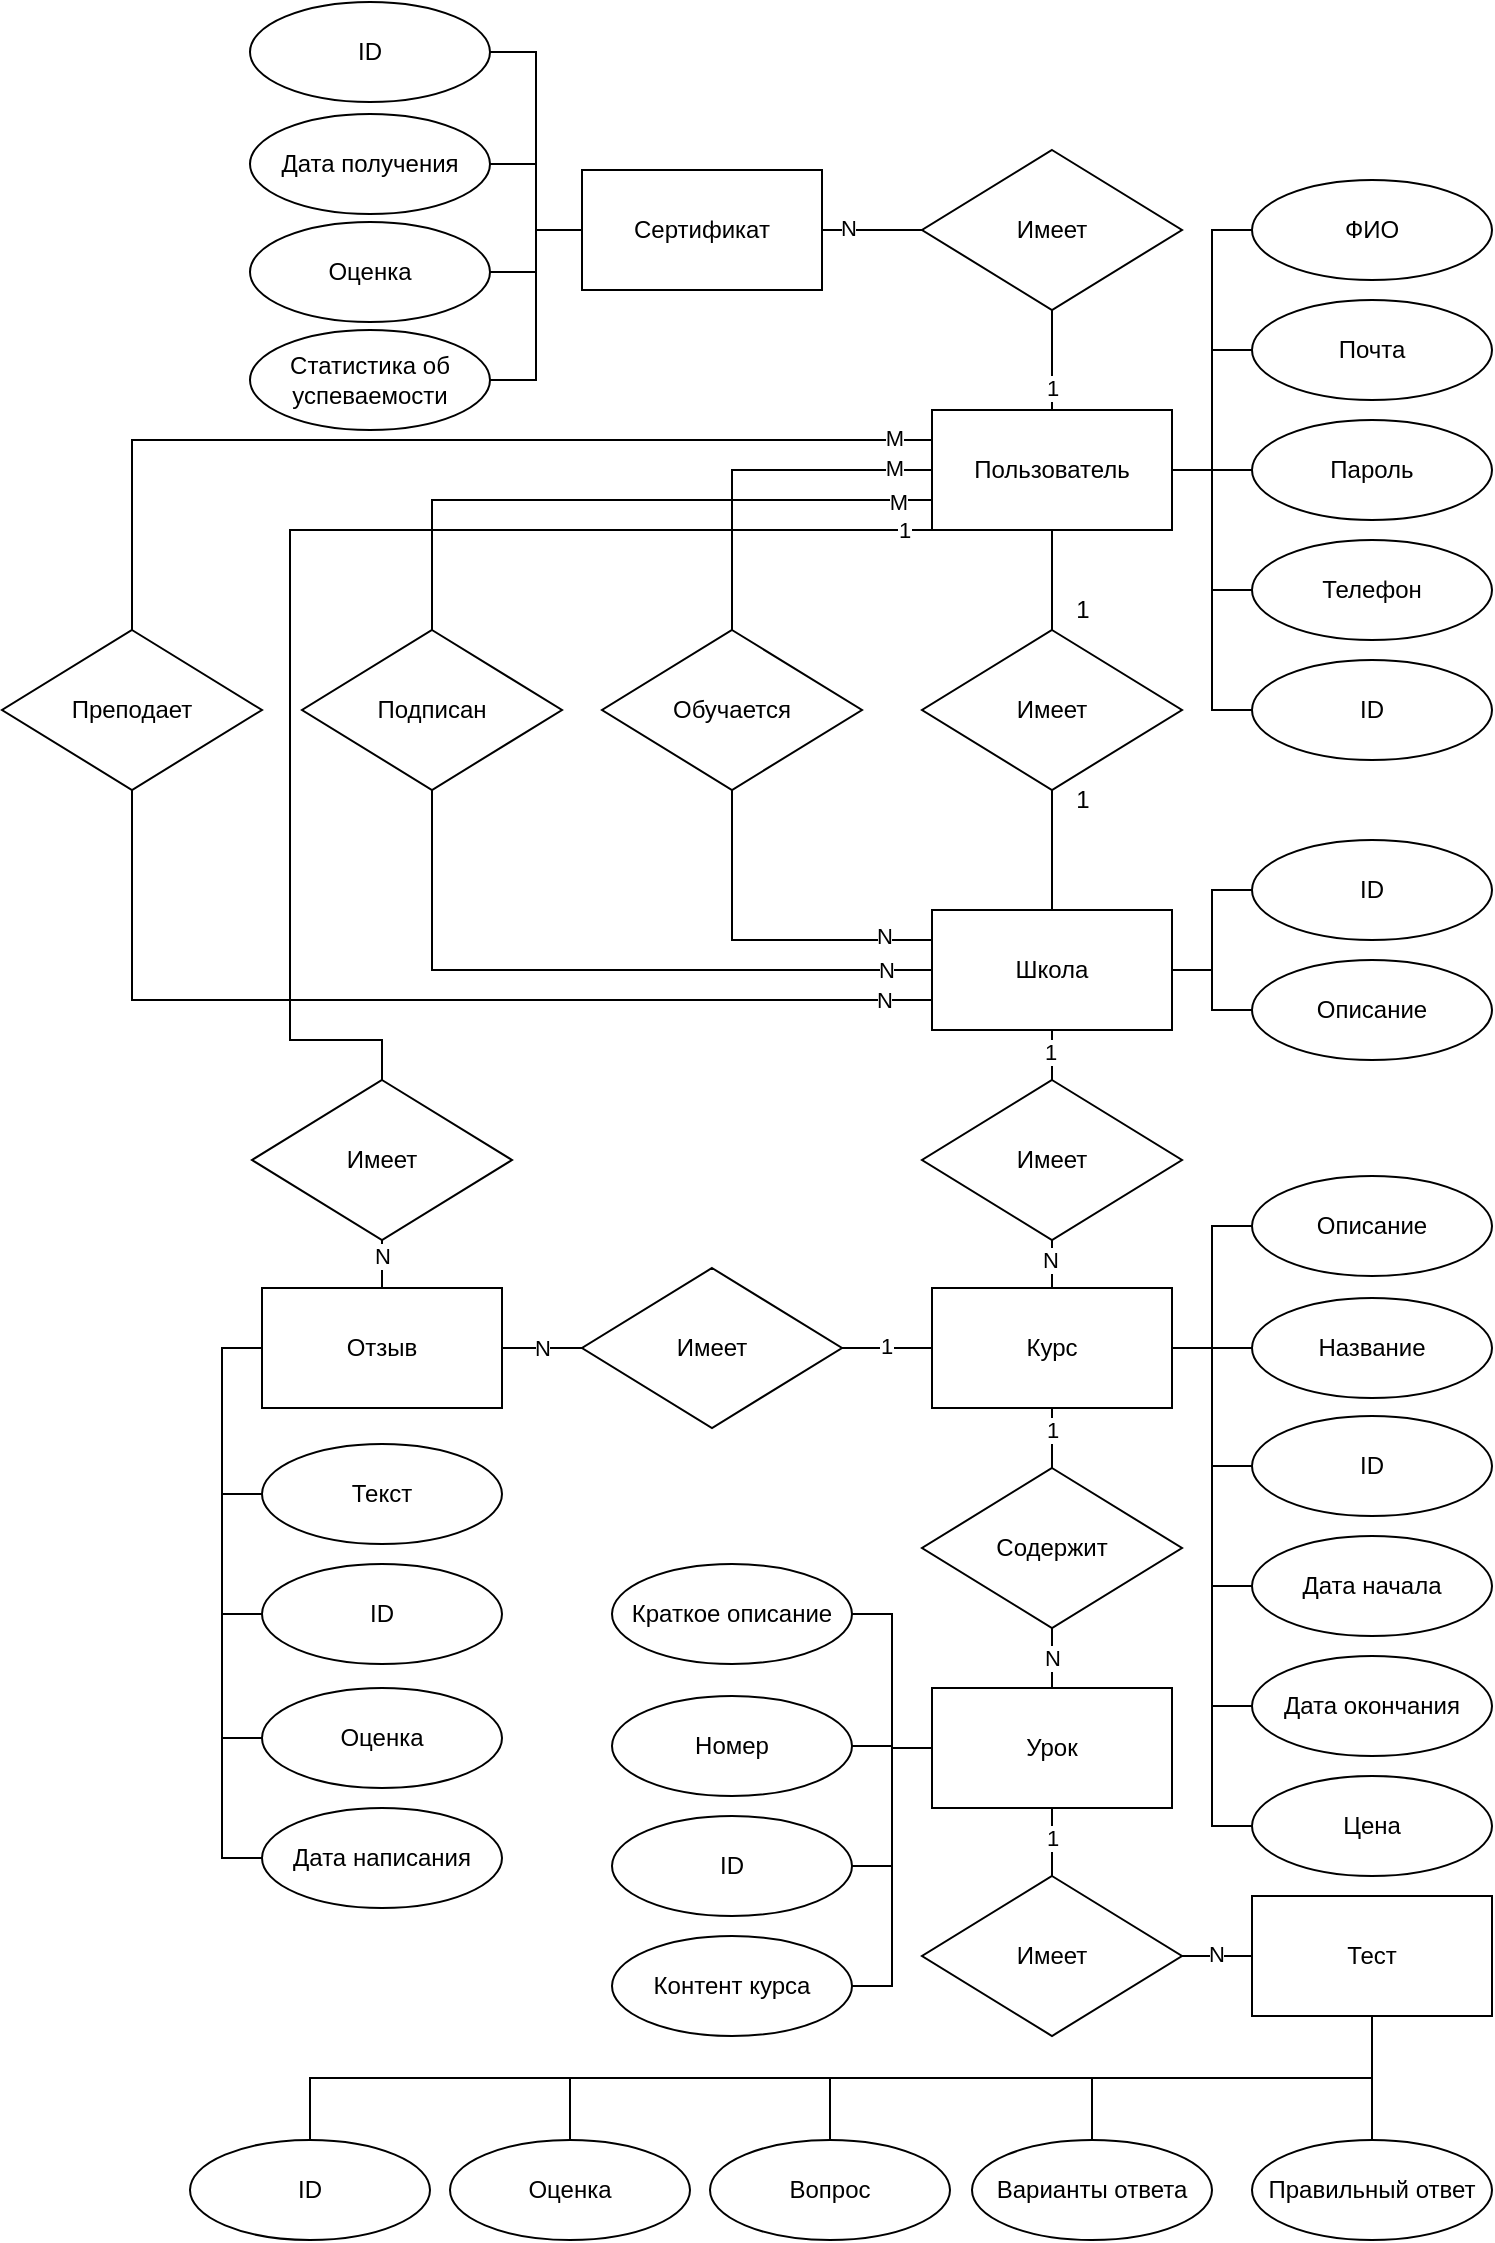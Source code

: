 <mxfile version="22.1.2" type="device">
  <diagram name="Page-1" id="x6YaAhDP7O0NWMj4q5g-">
    <mxGraphModel dx="1196" dy="899" grid="1" gridSize="10" guides="1" tooltips="1" connect="1" arrows="1" fold="1" page="1" pageScale="1" pageWidth="827" pageHeight="1169" math="0" shadow="0">
      <root>
        <mxCell id="0" />
        <mxCell id="1" parent="0" />
        <mxCell id="wmuh265id5Z9wnBF3gp4-1" style="edgeStyle=orthogonalEdgeStyle;rounded=0;orthogonalLoop=1;jettySize=auto;html=1;exitX=1;exitY=0.5;exitDx=0;exitDy=0;entryX=0;entryY=0.5;entryDx=0;entryDy=0;endArrow=none;endFill=0;" edge="1" parent="1" source="wmuh265id5Z9wnBF3gp4-7" target="wmuh265id5Z9wnBF3gp4-8">
          <mxGeometry relative="1" as="geometry" />
        </mxCell>
        <mxCell id="wmuh265id5Z9wnBF3gp4-2" style="edgeStyle=orthogonalEdgeStyle;rounded=0;orthogonalLoop=1;jettySize=auto;html=1;exitX=1;exitY=0.5;exitDx=0;exitDy=0;entryX=0;entryY=0.5;entryDx=0;entryDy=0;endArrow=none;endFill=0;" edge="1" parent="1" source="wmuh265id5Z9wnBF3gp4-7" target="wmuh265id5Z9wnBF3gp4-9">
          <mxGeometry relative="1" as="geometry" />
        </mxCell>
        <mxCell id="wmuh265id5Z9wnBF3gp4-3" style="edgeStyle=orthogonalEdgeStyle;rounded=0;orthogonalLoop=1;jettySize=auto;html=1;exitX=1;exitY=0.5;exitDx=0;exitDy=0;entryX=0;entryY=0.5;entryDx=0;entryDy=0;endArrow=none;endFill=0;" edge="1" parent="1" source="wmuh265id5Z9wnBF3gp4-7" target="wmuh265id5Z9wnBF3gp4-10">
          <mxGeometry relative="1" as="geometry" />
        </mxCell>
        <mxCell id="wmuh265id5Z9wnBF3gp4-4" style="edgeStyle=orthogonalEdgeStyle;rounded=0;orthogonalLoop=1;jettySize=auto;html=1;exitX=1;exitY=0.5;exitDx=0;exitDy=0;entryX=0;entryY=0.5;entryDx=0;entryDy=0;endArrow=none;endFill=0;" edge="1" parent="1" source="wmuh265id5Z9wnBF3gp4-7" target="wmuh265id5Z9wnBF3gp4-11">
          <mxGeometry relative="1" as="geometry" />
        </mxCell>
        <mxCell id="wmuh265id5Z9wnBF3gp4-5" style="edgeStyle=orthogonalEdgeStyle;rounded=0;orthogonalLoop=1;jettySize=auto;html=1;exitX=1;exitY=0.5;exitDx=0;exitDy=0;entryX=0;entryY=0.5;entryDx=0;entryDy=0;endArrow=none;endFill=0;" edge="1" parent="1" source="wmuh265id5Z9wnBF3gp4-7" target="wmuh265id5Z9wnBF3gp4-12">
          <mxGeometry relative="1" as="geometry" />
        </mxCell>
        <mxCell id="wmuh265id5Z9wnBF3gp4-6" style="edgeStyle=orthogonalEdgeStyle;rounded=0;orthogonalLoop=1;jettySize=auto;html=1;exitX=0.5;exitY=1;exitDx=0;exitDy=0;entryX=0.5;entryY=0;entryDx=0;entryDy=0;endArrow=none;endFill=0;" edge="1" parent="1" source="wmuh265id5Z9wnBF3gp4-7" target="wmuh265id5Z9wnBF3gp4-14">
          <mxGeometry relative="1" as="geometry" />
        </mxCell>
        <mxCell id="wmuh265id5Z9wnBF3gp4-41" style="edgeStyle=orthogonalEdgeStyle;rounded=0;orthogonalLoop=1;jettySize=auto;html=1;exitX=0.5;exitY=0;exitDx=0;exitDy=0;entryX=0.5;entryY=1;entryDx=0;entryDy=0;endArrow=none;endFill=0;" edge="1" parent="1" source="wmuh265id5Z9wnBF3gp4-7" target="wmuh265id5Z9wnBF3gp4-39">
          <mxGeometry relative="1" as="geometry" />
        </mxCell>
        <mxCell id="wmuh265id5Z9wnBF3gp4-96" value="1" style="edgeLabel;html=1;align=center;verticalAlign=middle;resizable=0;points=[];" vertex="1" connectable="0" parent="wmuh265id5Z9wnBF3gp4-41">
          <mxGeometry x="-0.5" relative="1" as="geometry">
            <mxPoint y="1" as="offset" />
          </mxGeometry>
        </mxCell>
        <mxCell id="wmuh265id5Z9wnBF3gp4-45" style="edgeStyle=orthogonalEdgeStyle;rounded=0;orthogonalLoop=1;jettySize=auto;html=1;exitX=0;exitY=0.75;exitDx=0;exitDy=0;entryX=0.5;entryY=0;entryDx=0;entryDy=0;endArrow=none;endFill=0;" edge="1" parent="1" source="wmuh265id5Z9wnBF3gp4-7" target="wmuh265id5Z9wnBF3gp4-44">
          <mxGeometry relative="1" as="geometry" />
        </mxCell>
        <mxCell id="wmuh265id5Z9wnBF3gp4-101" value="M" style="edgeLabel;html=1;align=center;verticalAlign=middle;resizable=0;points=[];" vertex="1" connectable="0" parent="wmuh265id5Z9wnBF3gp4-45">
          <mxGeometry x="-0.892" y="1" relative="1" as="geometry">
            <mxPoint as="offset" />
          </mxGeometry>
        </mxCell>
        <mxCell id="wmuh265id5Z9wnBF3gp4-77" style="edgeStyle=orthogonalEdgeStyle;rounded=0;orthogonalLoop=1;jettySize=auto;html=1;exitX=0;exitY=0.5;exitDx=0;exitDy=0;entryX=0.5;entryY=0;entryDx=0;entryDy=0;endArrow=none;endFill=0;" edge="1" parent="1" source="wmuh265id5Z9wnBF3gp4-7" target="wmuh265id5Z9wnBF3gp4-24">
          <mxGeometry relative="1" as="geometry" />
        </mxCell>
        <mxCell id="wmuh265id5Z9wnBF3gp4-99" value="M" style="edgeLabel;html=1;align=center;verticalAlign=middle;resizable=0;points=[];" vertex="1" connectable="0" parent="wmuh265id5Z9wnBF3gp4-77">
          <mxGeometry x="-0.789" y="-1" relative="1" as="geometry">
            <mxPoint as="offset" />
          </mxGeometry>
        </mxCell>
        <mxCell id="wmuh265id5Z9wnBF3gp4-80" style="edgeStyle=orthogonalEdgeStyle;rounded=0;orthogonalLoop=1;jettySize=auto;html=1;exitX=0;exitY=0.25;exitDx=0;exitDy=0;entryX=0.5;entryY=0;entryDx=0;entryDy=0;endArrow=none;endFill=0;" edge="1" parent="1" source="wmuh265id5Z9wnBF3gp4-7" target="wmuh265id5Z9wnBF3gp4-79">
          <mxGeometry relative="1" as="geometry" />
        </mxCell>
        <mxCell id="wmuh265id5Z9wnBF3gp4-102" value="M" style="edgeLabel;html=1;align=center;verticalAlign=middle;resizable=0;points=[];" vertex="1" connectable="0" parent="wmuh265id5Z9wnBF3gp4-80">
          <mxGeometry x="-0.923" y="-1" relative="1" as="geometry">
            <mxPoint as="offset" />
          </mxGeometry>
        </mxCell>
        <mxCell id="wmuh265id5Z9wnBF3gp4-112" style="edgeStyle=orthogonalEdgeStyle;rounded=0;orthogonalLoop=1;jettySize=auto;html=1;exitX=0;exitY=1;exitDx=0;exitDy=0;entryX=0.5;entryY=0;entryDx=0;entryDy=0;endArrow=none;endFill=0;" edge="1" parent="1" source="wmuh265id5Z9wnBF3gp4-7" target="wmuh265id5Z9wnBF3gp4-109">
          <mxGeometry relative="1" as="geometry">
            <Array as="points">
              <mxPoint x="150" y="265" />
              <mxPoint x="150" y="520" />
              <mxPoint x="196" y="520" />
            </Array>
          </mxGeometry>
        </mxCell>
        <mxCell id="wmuh265id5Z9wnBF3gp4-114" value="1" style="edgeLabel;html=1;align=center;verticalAlign=middle;resizable=0;points=[];" vertex="1" connectable="0" parent="wmuh265id5Z9wnBF3gp4-112">
          <mxGeometry x="-0.957" y="2" relative="1" as="geometry">
            <mxPoint y="-2" as="offset" />
          </mxGeometry>
        </mxCell>
        <mxCell id="wmuh265id5Z9wnBF3gp4-7" value="Пользователь" style="rounded=0;whiteSpace=wrap;html=1;" vertex="1" parent="1">
          <mxGeometry x="471" y="205" width="120" height="60" as="geometry" />
        </mxCell>
        <mxCell id="wmuh265id5Z9wnBF3gp4-8" value="ФИО" style="ellipse;whiteSpace=wrap;html=1;" vertex="1" parent="1">
          <mxGeometry x="631" y="90" width="120" height="50" as="geometry" />
        </mxCell>
        <mxCell id="wmuh265id5Z9wnBF3gp4-9" value="Почта" style="ellipse;whiteSpace=wrap;html=1;" vertex="1" parent="1">
          <mxGeometry x="631" y="150" width="120" height="50" as="geometry" />
        </mxCell>
        <mxCell id="wmuh265id5Z9wnBF3gp4-10" value="Пароль" style="ellipse;whiteSpace=wrap;html=1;" vertex="1" parent="1">
          <mxGeometry x="631" y="210" width="120" height="50" as="geometry" />
        </mxCell>
        <mxCell id="wmuh265id5Z9wnBF3gp4-11" value="Телефон" style="ellipse;whiteSpace=wrap;html=1;" vertex="1" parent="1">
          <mxGeometry x="631" y="270" width="120" height="50" as="geometry" />
        </mxCell>
        <mxCell id="wmuh265id5Z9wnBF3gp4-12" value="ID&lt;br&gt;" style="ellipse;whiteSpace=wrap;html=1;" vertex="1" parent="1">
          <mxGeometry x="631" y="330" width="120" height="50" as="geometry" />
        </mxCell>
        <mxCell id="wmuh265id5Z9wnBF3gp4-13" style="edgeStyle=orthogonalEdgeStyle;rounded=0;orthogonalLoop=1;jettySize=auto;html=1;exitX=0.5;exitY=1;exitDx=0;exitDy=0;entryX=0.5;entryY=0;entryDx=0;entryDy=0;endArrow=none;endFill=0;" edge="1" parent="1" source="wmuh265id5Z9wnBF3gp4-14" target="wmuh265id5Z9wnBF3gp4-16">
          <mxGeometry relative="1" as="geometry" />
        </mxCell>
        <mxCell id="wmuh265id5Z9wnBF3gp4-14" value="Имеет" style="rhombus;whiteSpace=wrap;html=1;" vertex="1" parent="1">
          <mxGeometry x="466" y="315" width="130" height="80" as="geometry" />
        </mxCell>
        <mxCell id="wmuh265id5Z9wnBF3gp4-15" style="edgeStyle=orthogonalEdgeStyle;rounded=0;orthogonalLoop=1;jettySize=auto;html=1;exitX=1;exitY=0.5;exitDx=0;exitDy=0;entryX=0;entryY=0.5;entryDx=0;entryDy=0;endArrow=none;endFill=0;" edge="1" parent="1" source="wmuh265id5Z9wnBF3gp4-16" target="wmuh265id5Z9wnBF3gp4-17">
          <mxGeometry relative="1" as="geometry" />
        </mxCell>
        <mxCell id="wmuh265id5Z9wnBF3gp4-23" style="edgeStyle=orthogonalEdgeStyle;rounded=0;orthogonalLoop=1;jettySize=auto;html=1;exitX=1;exitY=0.5;exitDx=0;exitDy=0;entryX=0;entryY=0.5;entryDx=0;entryDy=0;endArrow=none;endFill=0;" edge="1" parent="1" source="wmuh265id5Z9wnBF3gp4-16" target="wmuh265id5Z9wnBF3gp4-22">
          <mxGeometry relative="1" as="geometry" />
        </mxCell>
        <mxCell id="wmuh265id5Z9wnBF3gp4-30" style="edgeStyle=orthogonalEdgeStyle;rounded=0;orthogonalLoop=1;jettySize=auto;html=1;exitX=0.5;exitY=1;exitDx=0;exitDy=0;entryX=0.5;entryY=0;entryDx=0;entryDy=0;endArrow=none;endFill=0;" edge="1" parent="1" source="wmuh265id5Z9wnBF3gp4-16" target="wmuh265id5Z9wnBF3gp4-28">
          <mxGeometry relative="1" as="geometry" />
        </mxCell>
        <mxCell id="wmuh265id5Z9wnBF3gp4-104" value="1" style="edgeLabel;html=1;align=center;verticalAlign=middle;resizable=0;points=[];" vertex="1" connectable="0" parent="wmuh265id5Z9wnBF3gp4-30">
          <mxGeometry x="-0.16" y="-1" relative="1" as="geometry">
            <mxPoint as="offset" />
          </mxGeometry>
        </mxCell>
        <mxCell id="wmuh265id5Z9wnBF3gp4-16" value="Школа" style="rounded=0;whiteSpace=wrap;html=1;" vertex="1" parent="1">
          <mxGeometry x="471" y="455" width="120" height="60" as="geometry" />
        </mxCell>
        <mxCell id="wmuh265id5Z9wnBF3gp4-17" value="ID&lt;br&gt;" style="ellipse;whiteSpace=wrap;html=1;" vertex="1" parent="1">
          <mxGeometry x="631" y="420" width="120" height="50" as="geometry" />
        </mxCell>
        <mxCell id="wmuh265id5Z9wnBF3gp4-18" value="1" style="text;html=1;align=center;verticalAlign=middle;resizable=0;points=[];autosize=1;strokeColor=none;fillColor=none;" vertex="1" parent="1">
          <mxGeometry x="531" y="290" width="30" height="30" as="geometry" />
        </mxCell>
        <mxCell id="wmuh265id5Z9wnBF3gp4-19" value="1" style="text;html=1;align=center;verticalAlign=middle;resizable=0;points=[];autosize=1;strokeColor=none;fillColor=none;" vertex="1" parent="1">
          <mxGeometry x="531" y="385" width="30" height="30" as="geometry" />
        </mxCell>
        <mxCell id="wmuh265id5Z9wnBF3gp4-22" value="Описание" style="ellipse;whiteSpace=wrap;html=1;" vertex="1" parent="1">
          <mxGeometry x="631" y="480" width="120" height="50" as="geometry" />
        </mxCell>
        <mxCell id="wmuh265id5Z9wnBF3gp4-82" style="edgeStyle=orthogonalEdgeStyle;rounded=0;orthogonalLoop=1;jettySize=auto;html=1;exitX=0.5;exitY=1;exitDx=0;exitDy=0;entryX=0;entryY=0.25;entryDx=0;entryDy=0;endArrow=none;endFill=0;" edge="1" parent="1" source="wmuh265id5Z9wnBF3gp4-24" target="wmuh265id5Z9wnBF3gp4-16">
          <mxGeometry relative="1" as="geometry" />
        </mxCell>
        <mxCell id="wmuh265id5Z9wnBF3gp4-98" value="N" style="edgeLabel;html=1;align=center;verticalAlign=middle;resizable=0;points=[];" vertex="1" connectable="0" parent="wmuh265id5Z9wnBF3gp4-82">
          <mxGeometry x="0.726" y="3" relative="1" as="geometry">
            <mxPoint y="1" as="offset" />
          </mxGeometry>
        </mxCell>
        <mxCell id="wmuh265id5Z9wnBF3gp4-24" value="Обучается" style="rhombus;whiteSpace=wrap;html=1;" vertex="1" parent="1">
          <mxGeometry x="306" y="315" width="130" height="80" as="geometry" />
        </mxCell>
        <mxCell id="wmuh265id5Z9wnBF3gp4-33" style="edgeStyle=orthogonalEdgeStyle;rounded=0;orthogonalLoop=1;jettySize=auto;html=1;exitX=0.5;exitY=1;exitDx=0;exitDy=0;entryX=0.5;entryY=0;entryDx=0;entryDy=0;endArrow=none;endFill=0;" edge="1" parent="1" source="wmuh265id5Z9wnBF3gp4-27" target="wmuh265id5Z9wnBF3gp4-32">
          <mxGeometry relative="1" as="geometry" />
        </mxCell>
        <mxCell id="wmuh265id5Z9wnBF3gp4-107" value="1" style="edgeLabel;html=1;align=center;verticalAlign=middle;resizable=0;points=[];" vertex="1" connectable="0" parent="wmuh265id5Z9wnBF3gp4-33">
          <mxGeometry x="-0.3" relative="1" as="geometry">
            <mxPoint as="offset" />
          </mxGeometry>
        </mxCell>
        <mxCell id="wmuh265id5Z9wnBF3gp4-37" style="edgeStyle=orthogonalEdgeStyle;rounded=0;orthogonalLoop=1;jettySize=auto;html=1;exitX=0;exitY=0.5;exitDx=0;exitDy=0;entryX=1;entryY=0.5;entryDx=0;entryDy=0;endArrow=none;endFill=0;" edge="1" parent="1" source="wmuh265id5Z9wnBF3gp4-27" target="wmuh265id5Z9wnBF3gp4-35">
          <mxGeometry relative="1" as="geometry" />
        </mxCell>
        <mxCell id="wmuh265id5Z9wnBF3gp4-106" value="1" style="edgeLabel;html=1;align=center;verticalAlign=middle;resizable=0;points=[];" vertex="1" connectable="0" parent="wmuh265id5Z9wnBF3gp4-37">
          <mxGeometry x="0.022" y="-1" relative="1" as="geometry">
            <mxPoint as="offset" />
          </mxGeometry>
        </mxCell>
        <mxCell id="wmuh265id5Z9wnBF3gp4-52" style="edgeStyle=orthogonalEdgeStyle;rounded=0;orthogonalLoop=1;jettySize=auto;html=1;exitX=1;exitY=0.5;exitDx=0;exitDy=0;entryX=0;entryY=0.5;entryDx=0;entryDy=0;endArrow=none;endFill=0;" edge="1" parent="1" source="wmuh265id5Z9wnBF3gp4-27" target="wmuh265id5Z9wnBF3gp4-47">
          <mxGeometry relative="1" as="geometry" />
        </mxCell>
        <mxCell id="wmuh265id5Z9wnBF3gp4-53" style="edgeStyle=orthogonalEdgeStyle;rounded=0;orthogonalLoop=1;jettySize=auto;html=1;exitX=1;exitY=0.5;exitDx=0;exitDy=0;entryX=0;entryY=0.5;entryDx=0;entryDy=0;endArrow=none;endFill=0;" edge="1" parent="1" source="wmuh265id5Z9wnBF3gp4-27" target="wmuh265id5Z9wnBF3gp4-48">
          <mxGeometry relative="1" as="geometry" />
        </mxCell>
        <mxCell id="wmuh265id5Z9wnBF3gp4-54" style="edgeStyle=orthogonalEdgeStyle;rounded=0;orthogonalLoop=1;jettySize=auto;html=1;exitX=1;exitY=0.5;exitDx=0;exitDy=0;entryX=0;entryY=0.5;entryDx=0;entryDy=0;endArrow=none;endFill=0;" edge="1" parent="1" source="wmuh265id5Z9wnBF3gp4-27" target="wmuh265id5Z9wnBF3gp4-49">
          <mxGeometry relative="1" as="geometry" />
        </mxCell>
        <mxCell id="wmuh265id5Z9wnBF3gp4-55" style="edgeStyle=orthogonalEdgeStyle;rounded=0;orthogonalLoop=1;jettySize=auto;html=1;exitX=1;exitY=0.5;exitDx=0;exitDy=0;entryX=0;entryY=0.5;entryDx=0;entryDy=0;endArrow=none;endFill=0;" edge="1" parent="1" source="wmuh265id5Z9wnBF3gp4-27" target="wmuh265id5Z9wnBF3gp4-50">
          <mxGeometry relative="1" as="geometry" />
        </mxCell>
        <mxCell id="wmuh265id5Z9wnBF3gp4-56" style="edgeStyle=orthogonalEdgeStyle;rounded=0;orthogonalLoop=1;jettySize=auto;html=1;exitX=1;exitY=0.5;exitDx=0;exitDy=0;entryX=0;entryY=0.5;entryDx=0;entryDy=0;endArrow=none;endFill=0;" edge="1" parent="1" source="wmuh265id5Z9wnBF3gp4-27" target="wmuh265id5Z9wnBF3gp4-51">
          <mxGeometry relative="1" as="geometry" />
        </mxCell>
        <mxCell id="wmuh265id5Z9wnBF3gp4-120" style="edgeStyle=orthogonalEdgeStyle;rounded=0;orthogonalLoop=1;jettySize=auto;html=1;exitX=1;exitY=0.5;exitDx=0;exitDy=0;entryX=0;entryY=0.5;entryDx=0;entryDy=0;endArrow=none;endFill=0;" edge="1" parent="1" source="wmuh265id5Z9wnBF3gp4-27" target="wmuh265id5Z9wnBF3gp4-119">
          <mxGeometry relative="1" as="geometry" />
        </mxCell>
        <mxCell id="wmuh265id5Z9wnBF3gp4-27" value="Курс" style="rounded=0;whiteSpace=wrap;html=1;" vertex="1" parent="1">
          <mxGeometry x="471" y="644" width="120" height="60" as="geometry" />
        </mxCell>
        <mxCell id="wmuh265id5Z9wnBF3gp4-29" style="edgeStyle=orthogonalEdgeStyle;rounded=0;orthogonalLoop=1;jettySize=auto;html=1;exitX=0.5;exitY=1;exitDx=0;exitDy=0;entryX=0.5;entryY=0;entryDx=0;entryDy=0;endArrow=none;endFill=0;" edge="1" parent="1" source="wmuh265id5Z9wnBF3gp4-28" target="wmuh265id5Z9wnBF3gp4-27">
          <mxGeometry relative="1" as="geometry" />
        </mxCell>
        <mxCell id="wmuh265id5Z9wnBF3gp4-105" value="N" style="edgeLabel;html=1;align=center;verticalAlign=middle;resizable=0;points=[];" vertex="1" connectable="0" parent="wmuh265id5Z9wnBF3gp4-29">
          <mxGeometry x="-0.208" y="-1" relative="1" as="geometry">
            <mxPoint as="offset" />
          </mxGeometry>
        </mxCell>
        <mxCell id="wmuh265id5Z9wnBF3gp4-28" value="Имеет" style="rhombus;whiteSpace=wrap;html=1;" vertex="1" parent="1">
          <mxGeometry x="466" y="540" width="130" height="80" as="geometry" />
        </mxCell>
        <mxCell id="wmuh265id5Z9wnBF3gp4-61" style="edgeStyle=orthogonalEdgeStyle;rounded=0;orthogonalLoop=1;jettySize=auto;html=1;exitX=0;exitY=0.5;exitDx=0;exitDy=0;entryX=1;entryY=0.5;entryDx=0;entryDy=0;endArrow=none;endFill=0;" edge="1" parent="1" source="wmuh265id5Z9wnBF3gp4-31" target="wmuh265id5Z9wnBF3gp4-57">
          <mxGeometry relative="1" as="geometry" />
        </mxCell>
        <mxCell id="wmuh265id5Z9wnBF3gp4-62" style="edgeStyle=orthogonalEdgeStyle;rounded=0;orthogonalLoop=1;jettySize=auto;html=1;exitX=0;exitY=0.5;exitDx=0;exitDy=0;entryX=1;entryY=0.5;entryDx=0;entryDy=0;endArrow=none;endFill=0;" edge="1" parent="1" source="wmuh265id5Z9wnBF3gp4-31" target="wmuh265id5Z9wnBF3gp4-58">
          <mxGeometry relative="1" as="geometry" />
        </mxCell>
        <mxCell id="wmuh265id5Z9wnBF3gp4-64" style="edgeStyle=orthogonalEdgeStyle;rounded=0;orthogonalLoop=1;jettySize=auto;html=1;exitX=0;exitY=0.5;exitDx=0;exitDy=0;entryX=1;entryY=0.5;entryDx=0;entryDy=0;endArrow=none;endFill=0;" edge="1" parent="1" source="wmuh265id5Z9wnBF3gp4-31" target="wmuh265id5Z9wnBF3gp4-59">
          <mxGeometry relative="1" as="geometry" />
        </mxCell>
        <mxCell id="wmuh265id5Z9wnBF3gp4-65" style="edgeStyle=orthogonalEdgeStyle;rounded=0;orthogonalLoop=1;jettySize=auto;html=1;exitX=0;exitY=0.5;exitDx=0;exitDy=0;entryX=1;entryY=0.5;entryDx=0;entryDy=0;endArrow=none;endFill=0;" edge="1" parent="1" source="wmuh265id5Z9wnBF3gp4-31" target="wmuh265id5Z9wnBF3gp4-60">
          <mxGeometry relative="1" as="geometry" />
        </mxCell>
        <mxCell id="wmuh265id5Z9wnBF3gp4-117" style="edgeStyle=orthogonalEdgeStyle;rounded=0;orthogonalLoop=1;jettySize=auto;html=1;exitX=0.5;exitY=1;exitDx=0;exitDy=0;entryX=0.5;entryY=0;entryDx=0;entryDy=0;endArrow=none;endFill=0;" edge="1" parent="1" source="wmuh265id5Z9wnBF3gp4-31" target="wmuh265id5Z9wnBF3gp4-115">
          <mxGeometry relative="1" as="geometry" />
        </mxCell>
        <mxCell id="wmuh265id5Z9wnBF3gp4-132" value="1" style="edgeLabel;html=1;align=center;verticalAlign=middle;resizable=0;points=[];" vertex="1" connectable="0" parent="wmuh265id5Z9wnBF3gp4-117">
          <mxGeometry x="-0.155" y="1" relative="1" as="geometry">
            <mxPoint x="-1" as="offset" />
          </mxGeometry>
        </mxCell>
        <mxCell id="wmuh265id5Z9wnBF3gp4-31" value="Урок" style="rounded=0;whiteSpace=wrap;html=1;" vertex="1" parent="1">
          <mxGeometry x="471" y="844" width="120" height="60" as="geometry" />
        </mxCell>
        <mxCell id="wmuh265id5Z9wnBF3gp4-34" value="N" style="edgeStyle=orthogonalEdgeStyle;rounded=0;orthogonalLoop=1;jettySize=auto;html=1;exitX=0.5;exitY=1;exitDx=0;exitDy=0;entryX=0.5;entryY=0;entryDx=0;entryDy=0;endArrow=none;endFill=0;" edge="1" parent="1" source="wmuh265id5Z9wnBF3gp4-32" target="wmuh265id5Z9wnBF3gp4-31">
          <mxGeometry relative="1" as="geometry" />
        </mxCell>
        <mxCell id="wmuh265id5Z9wnBF3gp4-32" value="Содержит" style="rhombus;whiteSpace=wrap;html=1;" vertex="1" parent="1">
          <mxGeometry x="466" y="734" width="130" height="80" as="geometry" />
        </mxCell>
        <mxCell id="wmuh265id5Z9wnBF3gp4-38" value="N" style="edgeStyle=orthogonalEdgeStyle;rounded=0;orthogonalLoop=1;jettySize=auto;html=1;exitX=0;exitY=0.5;exitDx=0;exitDy=0;entryX=1;entryY=0.5;entryDx=0;entryDy=0;endArrow=none;endFill=0;" edge="1" parent="1" source="wmuh265id5Z9wnBF3gp4-35" target="wmuh265id5Z9wnBF3gp4-36">
          <mxGeometry relative="1" as="geometry" />
        </mxCell>
        <mxCell id="wmuh265id5Z9wnBF3gp4-35" value="Имеет" style="rhombus;whiteSpace=wrap;html=1;" vertex="1" parent="1">
          <mxGeometry x="296" y="634" width="130" height="80" as="geometry" />
        </mxCell>
        <mxCell id="wmuh265id5Z9wnBF3gp4-72" style="edgeStyle=orthogonalEdgeStyle;rounded=0;orthogonalLoop=1;jettySize=auto;html=1;exitX=0;exitY=0.5;exitDx=0;exitDy=0;entryX=0;entryY=0.5;entryDx=0;entryDy=0;endArrow=none;endFill=0;" edge="1" parent="1" source="wmuh265id5Z9wnBF3gp4-36" target="wmuh265id5Z9wnBF3gp4-66">
          <mxGeometry relative="1" as="geometry" />
        </mxCell>
        <mxCell id="wmuh265id5Z9wnBF3gp4-73" style="edgeStyle=orthogonalEdgeStyle;rounded=0;orthogonalLoop=1;jettySize=auto;html=1;exitX=0;exitY=0.5;exitDx=0;exitDy=0;entryX=0;entryY=0.5;entryDx=0;entryDy=0;endArrow=none;endFill=0;" edge="1" parent="1" source="wmuh265id5Z9wnBF3gp4-36" target="wmuh265id5Z9wnBF3gp4-68">
          <mxGeometry relative="1" as="geometry" />
        </mxCell>
        <mxCell id="wmuh265id5Z9wnBF3gp4-74" style="edgeStyle=orthogonalEdgeStyle;rounded=0;orthogonalLoop=1;jettySize=auto;html=1;exitX=0;exitY=0.5;exitDx=0;exitDy=0;entryX=0;entryY=0.5;entryDx=0;entryDy=0;endArrow=none;endFill=0;" edge="1" parent="1" source="wmuh265id5Z9wnBF3gp4-36" target="wmuh265id5Z9wnBF3gp4-70">
          <mxGeometry relative="1" as="geometry" />
        </mxCell>
        <mxCell id="wmuh265id5Z9wnBF3gp4-76" style="edgeStyle=orthogonalEdgeStyle;rounded=0;orthogonalLoop=1;jettySize=auto;html=1;exitX=0;exitY=0.5;exitDx=0;exitDy=0;entryX=0;entryY=0.5;entryDx=0;entryDy=0;endArrow=none;endFill=0;" edge="1" parent="1" source="wmuh265id5Z9wnBF3gp4-36" target="wmuh265id5Z9wnBF3gp4-71">
          <mxGeometry relative="1" as="geometry" />
        </mxCell>
        <mxCell id="wmuh265id5Z9wnBF3gp4-36" value="Отзыв" style="rounded=0;whiteSpace=wrap;html=1;" vertex="1" parent="1">
          <mxGeometry x="136" y="644" width="120" height="60" as="geometry" />
        </mxCell>
        <mxCell id="wmuh265id5Z9wnBF3gp4-42" style="edgeStyle=orthogonalEdgeStyle;rounded=0;orthogonalLoop=1;jettySize=auto;html=1;exitX=0;exitY=0.5;exitDx=0;exitDy=0;entryX=1;entryY=0.5;entryDx=0;entryDy=0;endArrow=none;endFill=0;" edge="1" parent="1" source="wmuh265id5Z9wnBF3gp4-39" target="wmuh265id5Z9wnBF3gp4-40">
          <mxGeometry relative="1" as="geometry" />
        </mxCell>
        <mxCell id="wmuh265id5Z9wnBF3gp4-97" value="N" style="edgeLabel;html=1;align=center;verticalAlign=middle;resizable=0;points=[];" vertex="1" connectable="0" parent="wmuh265id5Z9wnBF3gp4-42">
          <mxGeometry x="0.48" y="-1" relative="1" as="geometry">
            <mxPoint as="offset" />
          </mxGeometry>
        </mxCell>
        <mxCell id="wmuh265id5Z9wnBF3gp4-39" value="Имеет" style="rhombus;whiteSpace=wrap;html=1;" vertex="1" parent="1">
          <mxGeometry x="466" y="75" width="130" height="80" as="geometry" />
        </mxCell>
        <mxCell id="wmuh265id5Z9wnBF3gp4-89" style="edgeStyle=orthogonalEdgeStyle;rounded=0;orthogonalLoop=1;jettySize=auto;html=1;exitX=0;exitY=0.5;exitDx=0;exitDy=0;entryX=1;entryY=0.5;entryDx=0;entryDy=0;endArrow=none;endFill=0;" edge="1" parent="1" source="wmuh265id5Z9wnBF3gp4-40" target="wmuh265id5Z9wnBF3gp4-85">
          <mxGeometry relative="1" as="geometry" />
        </mxCell>
        <mxCell id="wmuh265id5Z9wnBF3gp4-90" style="edgeStyle=orthogonalEdgeStyle;rounded=0;orthogonalLoop=1;jettySize=auto;html=1;exitX=0;exitY=0.5;exitDx=0;exitDy=0;entryX=1;entryY=0.5;entryDx=0;entryDy=0;endArrow=none;endFill=0;" edge="1" parent="1" source="wmuh265id5Z9wnBF3gp4-40" target="wmuh265id5Z9wnBF3gp4-86">
          <mxGeometry relative="1" as="geometry" />
        </mxCell>
        <mxCell id="wmuh265id5Z9wnBF3gp4-92" style="edgeStyle=orthogonalEdgeStyle;rounded=0;orthogonalLoop=1;jettySize=auto;html=1;exitX=0;exitY=0.5;exitDx=0;exitDy=0;entryX=1;entryY=0.5;entryDx=0;entryDy=0;endArrow=none;endFill=0;" edge="1" parent="1" source="wmuh265id5Z9wnBF3gp4-40" target="wmuh265id5Z9wnBF3gp4-87">
          <mxGeometry relative="1" as="geometry" />
        </mxCell>
        <mxCell id="wmuh265id5Z9wnBF3gp4-93" style="edgeStyle=orthogonalEdgeStyle;rounded=0;orthogonalLoop=1;jettySize=auto;html=1;exitX=0;exitY=0.5;exitDx=0;exitDy=0;entryX=1;entryY=0.5;entryDx=0;entryDy=0;endArrow=none;endFill=0;" edge="1" parent="1" source="wmuh265id5Z9wnBF3gp4-40" target="wmuh265id5Z9wnBF3gp4-88">
          <mxGeometry relative="1" as="geometry" />
        </mxCell>
        <mxCell id="wmuh265id5Z9wnBF3gp4-40" value="Сертификат" style="rounded=0;whiteSpace=wrap;html=1;" vertex="1" parent="1">
          <mxGeometry x="296" y="85" width="120" height="60" as="geometry" />
        </mxCell>
        <mxCell id="wmuh265id5Z9wnBF3gp4-83" style="edgeStyle=orthogonalEdgeStyle;rounded=0;orthogonalLoop=1;jettySize=auto;html=1;exitX=0.5;exitY=1;exitDx=0;exitDy=0;entryX=0;entryY=0.5;entryDx=0;entryDy=0;endArrow=none;endFill=0;" edge="1" parent="1" source="wmuh265id5Z9wnBF3gp4-44" target="wmuh265id5Z9wnBF3gp4-16">
          <mxGeometry relative="1" as="geometry" />
        </mxCell>
        <mxCell id="wmuh265id5Z9wnBF3gp4-100" value="N" style="edgeLabel;html=1;align=center;verticalAlign=middle;resizable=0;points=[];" vertex="1" connectable="0" parent="wmuh265id5Z9wnBF3gp4-83">
          <mxGeometry x="0.865" y="1" relative="1" as="geometry">
            <mxPoint y="1" as="offset" />
          </mxGeometry>
        </mxCell>
        <mxCell id="wmuh265id5Z9wnBF3gp4-44" value="Подписан" style="rhombus;whiteSpace=wrap;html=1;" vertex="1" parent="1">
          <mxGeometry x="156" y="315" width="130" height="80" as="geometry" />
        </mxCell>
        <mxCell id="wmuh265id5Z9wnBF3gp4-47" value="Описание" style="ellipse;whiteSpace=wrap;html=1;" vertex="1" parent="1">
          <mxGeometry x="631" y="588" width="120" height="50" as="geometry" />
        </mxCell>
        <mxCell id="wmuh265id5Z9wnBF3gp4-48" value="Название" style="ellipse;whiteSpace=wrap;html=1;" vertex="1" parent="1">
          <mxGeometry x="631" y="649" width="120" height="50" as="geometry" />
        </mxCell>
        <mxCell id="wmuh265id5Z9wnBF3gp4-49" value="ID" style="ellipse;whiteSpace=wrap;html=1;" vertex="1" parent="1">
          <mxGeometry x="631" y="708" width="120" height="50" as="geometry" />
        </mxCell>
        <mxCell id="wmuh265id5Z9wnBF3gp4-50" value="Дата начала" style="ellipse;whiteSpace=wrap;html=1;" vertex="1" parent="1">
          <mxGeometry x="631" y="768" width="120" height="50" as="geometry" />
        </mxCell>
        <mxCell id="wmuh265id5Z9wnBF3gp4-51" value="Дата окончания" style="ellipse;whiteSpace=wrap;html=1;" vertex="1" parent="1">
          <mxGeometry x="631" y="828" width="120" height="50" as="geometry" />
        </mxCell>
        <mxCell id="wmuh265id5Z9wnBF3gp4-57" value="Краткое описание" style="ellipse;whiteSpace=wrap;html=1;" vertex="1" parent="1">
          <mxGeometry x="311" y="782" width="120" height="50" as="geometry" />
        </mxCell>
        <mxCell id="wmuh265id5Z9wnBF3gp4-58" value="Номер" style="ellipse;whiteSpace=wrap;html=1;" vertex="1" parent="1">
          <mxGeometry x="311" y="848" width="120" height="50" as="geometry" />
        </mxCell>
        <mxCell id="wmuh265id5Z9wnBF3gp4-59" value="ID" style="ellipse;whiteSpace=wrap;html=1;" vertex="1" parent="1">
          <mxGeometry x="311" y="908" width="120" height="50" as="geometry" />
        </mxCell>
        <mxCell id="wmuh265id5Z9wnBF3gp4-60" value="Контент курса" style="ellipse;whiteSpace=wrap;html=1;" vertex="1" parent="1">
          <mxGeometry x="311" y="968" width="120" height="50" as="geometry" />
        </mxCell>
        <mxCell id="wmuh265id5Z9wnBF3gp4-66" value="Текст" style="ellipse;whiteSpace=wrap;html=1;" vertex="1" parent="1">
          <mxGeometry x="136" y="722" width="120" height="50" as="geometry" />
        </mxCell>
        <mxCell id="wmuh265id5Z9wnBF3gp4-68" value="ID" style="ellipse;whiteSpace=wrap;html=1;" vertex="1" parent="1">
          <mxGeometry x="136" y="782" width="120" height="50" as="geometry" />
        </mxCell>
        <mxCell id="wmuh265id5Z9wnBF3gp4-70" value="Оценка" style="ellipse;whiteSpace=wrap;html=1;" vertex="1" parent="1">
          <mxGeometry x="136" y="844" width="120" height="50" as="geometry" />
        </mxCell>
        <mxCell id="wmuh265id5Z9wnBF3gp4-71" value="Дата написания" style="ellipse;whiteSpace=wrap;html=1;" vertex="1" parent="1">
          <mxGeometry x="136" y="904" width="120" height="50" as="geometry" />
        </mxCell>
        <mxCell id="wmuh265id5Z9wnBF3gp4-84" style="edgeStyle=orthogonalEdgeStyle;rounded=0;orthogonalLoop=1;jettySize=auto;html=1;exitX=0.5;exitY=1;exitDx=0;exitDy=0;entryX=0;entryY=0.75;entryDx=0;entryDy=0;endArrow=none;endFill=0;" edge="1" parent="1" source="wmuh265id5Z9wnBF3gp4-79" target="wmuh265id5Z9wnBF3gp4-16">
          <mxGeometry relative="1" as="geometry" />
        </mxCell>
        <mxCell id="wmuh265id5Z9wnBF3gp4-103" value="N" style="edgeLabel;html=1;align=center;verticalAlign=middle;resizable=0;points=[];" vertex="1" connectable="0" parent="wmuh265id5Z9wnBF3gp4-84">
          <mxGeometry x="0.905" y="1" relative="1" as="geometry">
            <mxPoint y="1" as="offset" />
          </mxGeometry>
        </mxCell>
        <mxCell id="wmuh265id5Z9wnBF3gp4-79" value="Преподает" style="rhombus;whiteSpace=wrap;html=1;" vertex="1" parent="1">
          <mxGeometry x="6" y="315" width="130" height="80" as="geometry" />
        </mxCell>
        <mxCell id="wmuh265id5Z9wnBF3gp4-85" value="ID" style="ellipse;whiteSpace=wrap;html=1;" vertex="1" parent="1">
          <mxGeometry x="130" y="1" width="120" height="50" as="geometry" />
        </mxCell>
        <mxCell id="wmuh265id5Z9wnBF3gp4-86" value="Дата получения" style="ellipse;whiteSpace=wrap;html=1;" vertex="1" parent="1">
          <mxGeometry x="130" y="57" width="120" height="50" as="geometry" />
        </mxCell>
        <mxCell id="wmuh265id5Z9wnBF3gp4-87" value="Оценка" style="ellipse;whiteSpace=wrap;html=1;" vertex="1" parent="1">
          <mxGeometry x="130" y="111" width="120" height="50" as="geometry" />
        </mxCell>
        <mxCell id="wmuh265id5Z9wnBF3gp4-88" value="Статистика об успеваемости" style="ellipse;whiteSpace=wrap;html=1;" vertex="1" parent="1">
          <mxGeometry x="130" y="165" width="120" height="50" as="geometry" />
        </mxCell>
        <mxCell id="wmuh265id5Z9wnBF3gp4-111" style="edgeStyle=orthogonalEdgeStyle;rounded=0;orthogonalLoop=1;jettySize=auto;html=1;exitX=0.5;exitY=1;exitDx=0;exitDy=0;entryX=0.5;entryY=0;entryDx=0;entryDy=0;endArrow=none;endFill=0;" edge="1" parent="1" source="wmuh265id5Z9wnBF3gp4-109" target="wmuh265id5Z9wnBF3gp4-36">
          <mxGeometry relative="1" as="geometry" />
        </mxCell>
        <mxCell id="wmuh265id5Z9wnBF3gp4-113" value="N" style="edgeLabel;html=1;align=center;verticalAlign=middle;resizable=0;points=[];" vertex="1" connectable="0" parent="wmuh265id5Z9wnBF3gp4-111">
          <mxGeometry x="-0.346" relative="1" as="geometry">
            <mxPoint as="offset" />
          </mxGeometry>
        </mxCell>
        <mxCell id="wmuh265id5Z9wnBF3gp4-109" value="Имеет" style="rhombus;whiteSpace=wrap;html=1;" vertex="1" parent="1">
          <mxGeometry x="131" y="540" width="130" height="80" as="geometry" />
        </mxCell>
        <mxCell id="wmuh265id5Z9wnBF3gp4-118" style="edgeStyle=orthogonalEdgeStyle;rounded=0;orthogonalLoop=1;jettySize=auto;html=1;exitX=1;exitY=0.5;exitDx=0;exitDy=0;entryX=0;entryY=0.5;entryDx=0;entryDy=0;endArrow=none;endFill=0;" edge="1" parent="1" source="wmuh265id5Z9wnBF3gp4-115" target="wmuh265id5Z9wnBF3gp4-116">
          <mxGeometry relative="1" as="geometry" />
        </mxCell>
        <mxCell id="wmuh265id5Z9wnBF3gp4-131" value="N" style="edgeLabel;html=1;align=center;verticalAlign=middle;resizable=0;points=[];" vertex="1" connectable="0" parent="wmuh265id5Z9wnBF3gp4-118">
          <mxGeometry x="-0.038" y="1" relative="1" as="geometry">
            <mxPoint as="offset" />
          </mxGeometry>
        </mxCell>
        <mxCell id="wmuh265id5Z9wnBF3gp4-115" value="Имеет" style="rhombus;whiteSpace=wrap;html=1;" vertex="1" parent="1">
          <mxGeometry x="466" y="938" width="130" height="80" as="geometry" />
        </mxCell>
        <mxCell id="wmuh265id5Z9wnBF3gp4-126" style="edgeStyle=orthogonalEdgeStyle;rounded=0;orthogonalLoop=1;jettySize=auto;html=1;exitX=0.5;exitY=1;exitDx=0;exitDy=0;entryX=0.5;entryY=0;entryDx=0;entryDy=0;endArrow=none;endFill=0;" edge="1" parent="1" source="wmuh265id5Z9wnBF3gp4-116" target="wmuh265id5Z9wnBF3gp4-123">
          <mxGeometry relative="1" as="geometry" />
        </mxCell>
        <mxCell id="wmuh265id5Z9wnBF3gp4-127" style="edgeStyle=orthogonalEdgeStyle;rounded=0;orthogonalLoop=1;jettySize=auto;html=1;exitX=0.5;exitY=1;exitDx=0;exitDy=0;entryX=0.5;entryY=0;entryDx=0;entryDy=0;endArrow=none;endFill=0;" edge="1" parent="1" source="wmuh265id5Z9wnBF3gp4-116" target="wmuh265id5Z9wnBF3gp4-122">
          <mxGeometry relative="1" as="geometry" />
        </mxCell>
        <mxCell id="wmuh265id5Z9wnBF3gp4-128" style="edgeStyle=orthogonalEdgeStyle;rounded=0;orthogonalLoop=1;jettySize=auto;html=1;exitX=0.5;exitY=1;exitDx=0;exitDy=0;entryX=0.5;entryY=0;entryDx=0;entryDy=0;endArrow=none;endFill=0;" edge="1" parent="1" source="wmuh265id5Z9wnBF3gp4-116" target="wmuh265id5Z9wnBF3gp4-121">
          <mxGeometry relative="1" as="geometry" />
        </mxCell>
        <mxCell id="wmuh265id5Z9wnBF3gp4-129" style="edgeStyle=orthogonalEdgeStyle;rounded=0;orthogonalLoop=1;jettySize=auto;html=1;exitX=0.5;exitY=1;exitDx=0;exitDy=0;entryX=0.5;entryY=0;entryDx=0;entryDy=0;endArrow=none;endFill=0;" edge="1" parent="1" source="wmuh265id5Z9wnBF3gp4-116" target="wmuh265id5Z9wnBF3gp4-124">
          <mxGeometry relative="1" as="geometry" />
        </mxCell>
        <mxCell id="wmuh265id5Z9wnBF3gp4-130" style="edgeStyle=orthogonalEdgeStyle;rounded=0;orthogonalLoop=1;jettySize=auto;html=1;exitX=0.5;exitY=1;exitDx=0;exitDy=0;entryX=0.5;entryY=0;entryDx=0;entryDy=0;endArrow=none;endFill=0;" edge="1" parent="1" source="wmuh265id5Z9wnBF3gp4-116" target="wmuh265id5Z9wnBF3gp4-125">
          <mxGeometry relative="1" as="geometry" />
        </mxCell>
        <mxCell id="wmuh265id5Z9wnBF3gp4-116" value="Тест" style="rounded=0;whiteSpace=wrap;html=1;" vertex="1" parent="1">
          <mxGeometry x="631" y="948" width="120" height="60" as="geometry" />
        </mxCell>
        <mxCell id="wmuh265id5Z9wnBF3gp4-119" value="Цена" style="ellipse;whiteSpace=wrap;html=1;" vertex="1" parent="1">
          <mxGeometry x="631" y="888" width="120" height="50" as="geometry" />
        </mxCell>
        <mxCell id="wmuh265id5Z9wnBF3gp4-121" value="Вопрос" style="ellipse;whiteSpace=wrap;html=1;" vertex="1" parent="1">
          <mxGeometry x="360" y="1070" width="120" height="50" as="geometry" />
        </mxCell>
        <mxCell id="wmuh265id5Z9wnBF3gp4-122" value="Варианты ответа" style="ellipse;whiteSpace=wrap;html=1;" vertex="1" parent="1">
          <mxGeometry x="491" y="1070" width="120" height="50" as="geometry" />
        </mxCell>
        <mxCell id="wmuh265id5Z9wnBF3gp4-123" value="Правильный ответ" style="ellipse;whiteSpace=wrap;html=1;" vertex="1" parent="1">
          <mxGeometry x="631" y="1070" width="120" height="50" as="geometry" />
        </mxCell>
        <mxCell id="wmuh265id5Z9wnBF3gp4-124" value="Оценка" style="ellipse;whiteSpace=wrap;html=1;" vertex="1" parent="1">
          <mxGeometry x="230" y="1070" width="120" height="50" as="geometry" />
        </mxCell>
        <mxCell id="wmuh265id5Z9wnBF3gp4-125" value="ID" style="ellipse;whiteSpace=wrap;html=1;" vertex="1" parent="1">
          <mxGeometry x="100" y="1070" width="120" height="50" as="geometry" />
        </mxCell>
      </root>
    </mxGraphModel>
  </diagram>
</mxfile>
